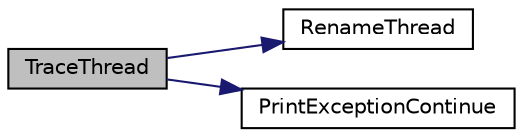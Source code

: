 digraph "TraceThread"
{
  edge [fontname="Helvetica",fontsize="10",labelfontname="Helvetica",labelfontsize="10"];
  node [fontname="Helvetica",fontsize="10",shape=record];
  rankdir="LR";
  Node390 [label="TraceThread",height=0.2,width=0.4,color="black", fillcolor="grey75", style="filled", fontcolor="black"];
  Node390 -> Node391 [color="midnightblue",fontsize="10",style="solid",fontname="Helvetica"];
  Node391 [label="RenameThread",height=0.2,width=0.4,color="black", fillcolor="white", style="filled",URL="$util_8h.html#a85fc1244e0bd3c91ee7a1c05ed10ebbb"];
  Node390 -> Node392 [color="midnightblue",fontsize="10",style="solid",fontname="Helvetica"];
  Node392 [label="PrintExceptionContinue",height=0.2,width=0.4,color="black", fillcolor="white", style="filled",URL="$util_8h.html#a477231880f761159de1567ad6fb98fac"];
}
